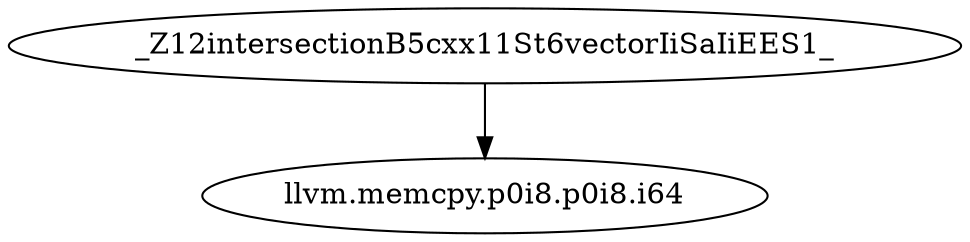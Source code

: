 digraph CallGraph {
    // Nodes
    _Z12intersectionB5cxx11St6vectorIiSaIiEES1_ [label="_Z12intersectionB5cxx11St6vectorIiSaIiEES1_"];
    llvm_memcpy [label="llvm.memcpy.p0i8.p0i8.i64"];

    // Edges
    _Z12intersectionB5cxx11St6vectorIiSaIiEES1_ -> llvm_memcpy;
}
